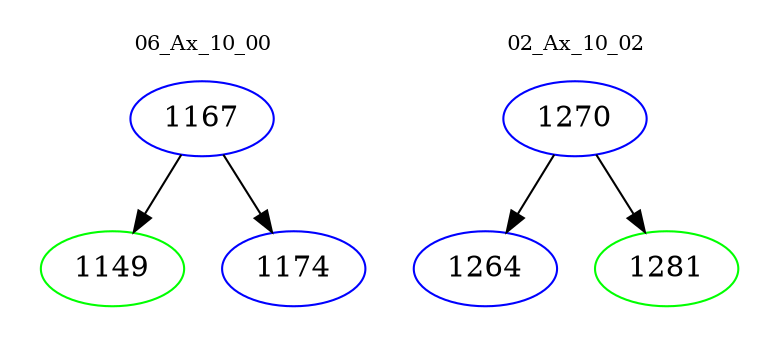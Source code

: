 digraph{
subgraph cluster_0 {
color = white
label = "06_Ax_10_00";
fontsize=10;
T0_1167 [label="1167", color="blue"]
T0_1167 -> T0_1149 [color="black"]
T0_1149 [label="1149", color="green"]
T0_1167 -> T0_1174 [color="black"]
T0_1174 [label="1174", color="blue"]
}
subgraph cluster_1 {
color = white
label = "02_Ax_10_02";
fontsize=10;
T1_1270 [label="1270", color="blue"]
T1_1270 -> T1_1264 [color="black"]
T1_1264 [label="1264", color="blue"]
T1_1270 -> T1_1281 [color="black"]
T1_1281 [label="1281", color="green"]
}
}
